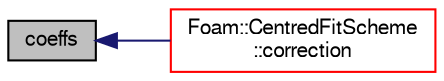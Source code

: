 digraph "coeffs"
{
  bgcolor="transparent";
  edge [fontname="FreeSans",fontsize="10",labelfontname="FreeSans",labelfontsize="10"];
  node [fontname="FreeSans",fontsize="10",shape=record];
  rankdir="LR";
  Node92 [label="coeffs",height=0.2,width=0.4,color="black", fillcolor="grey75", style="filled", fontcolor="black"];
  Node92 -> Node93 [dir="back",color="midnightblue",fontsize="10",style="solid",fontname="FreeSans"];
  Node93 [label="Foam::CentredFitScheme\l::correction",height=0.2,width=0.4,color="red",URL="$a23146.html#acc9188c066344eea3cfd4b7f114eef3e",tooltip="Return the explicit correction to the face-interpolate. "];
}
